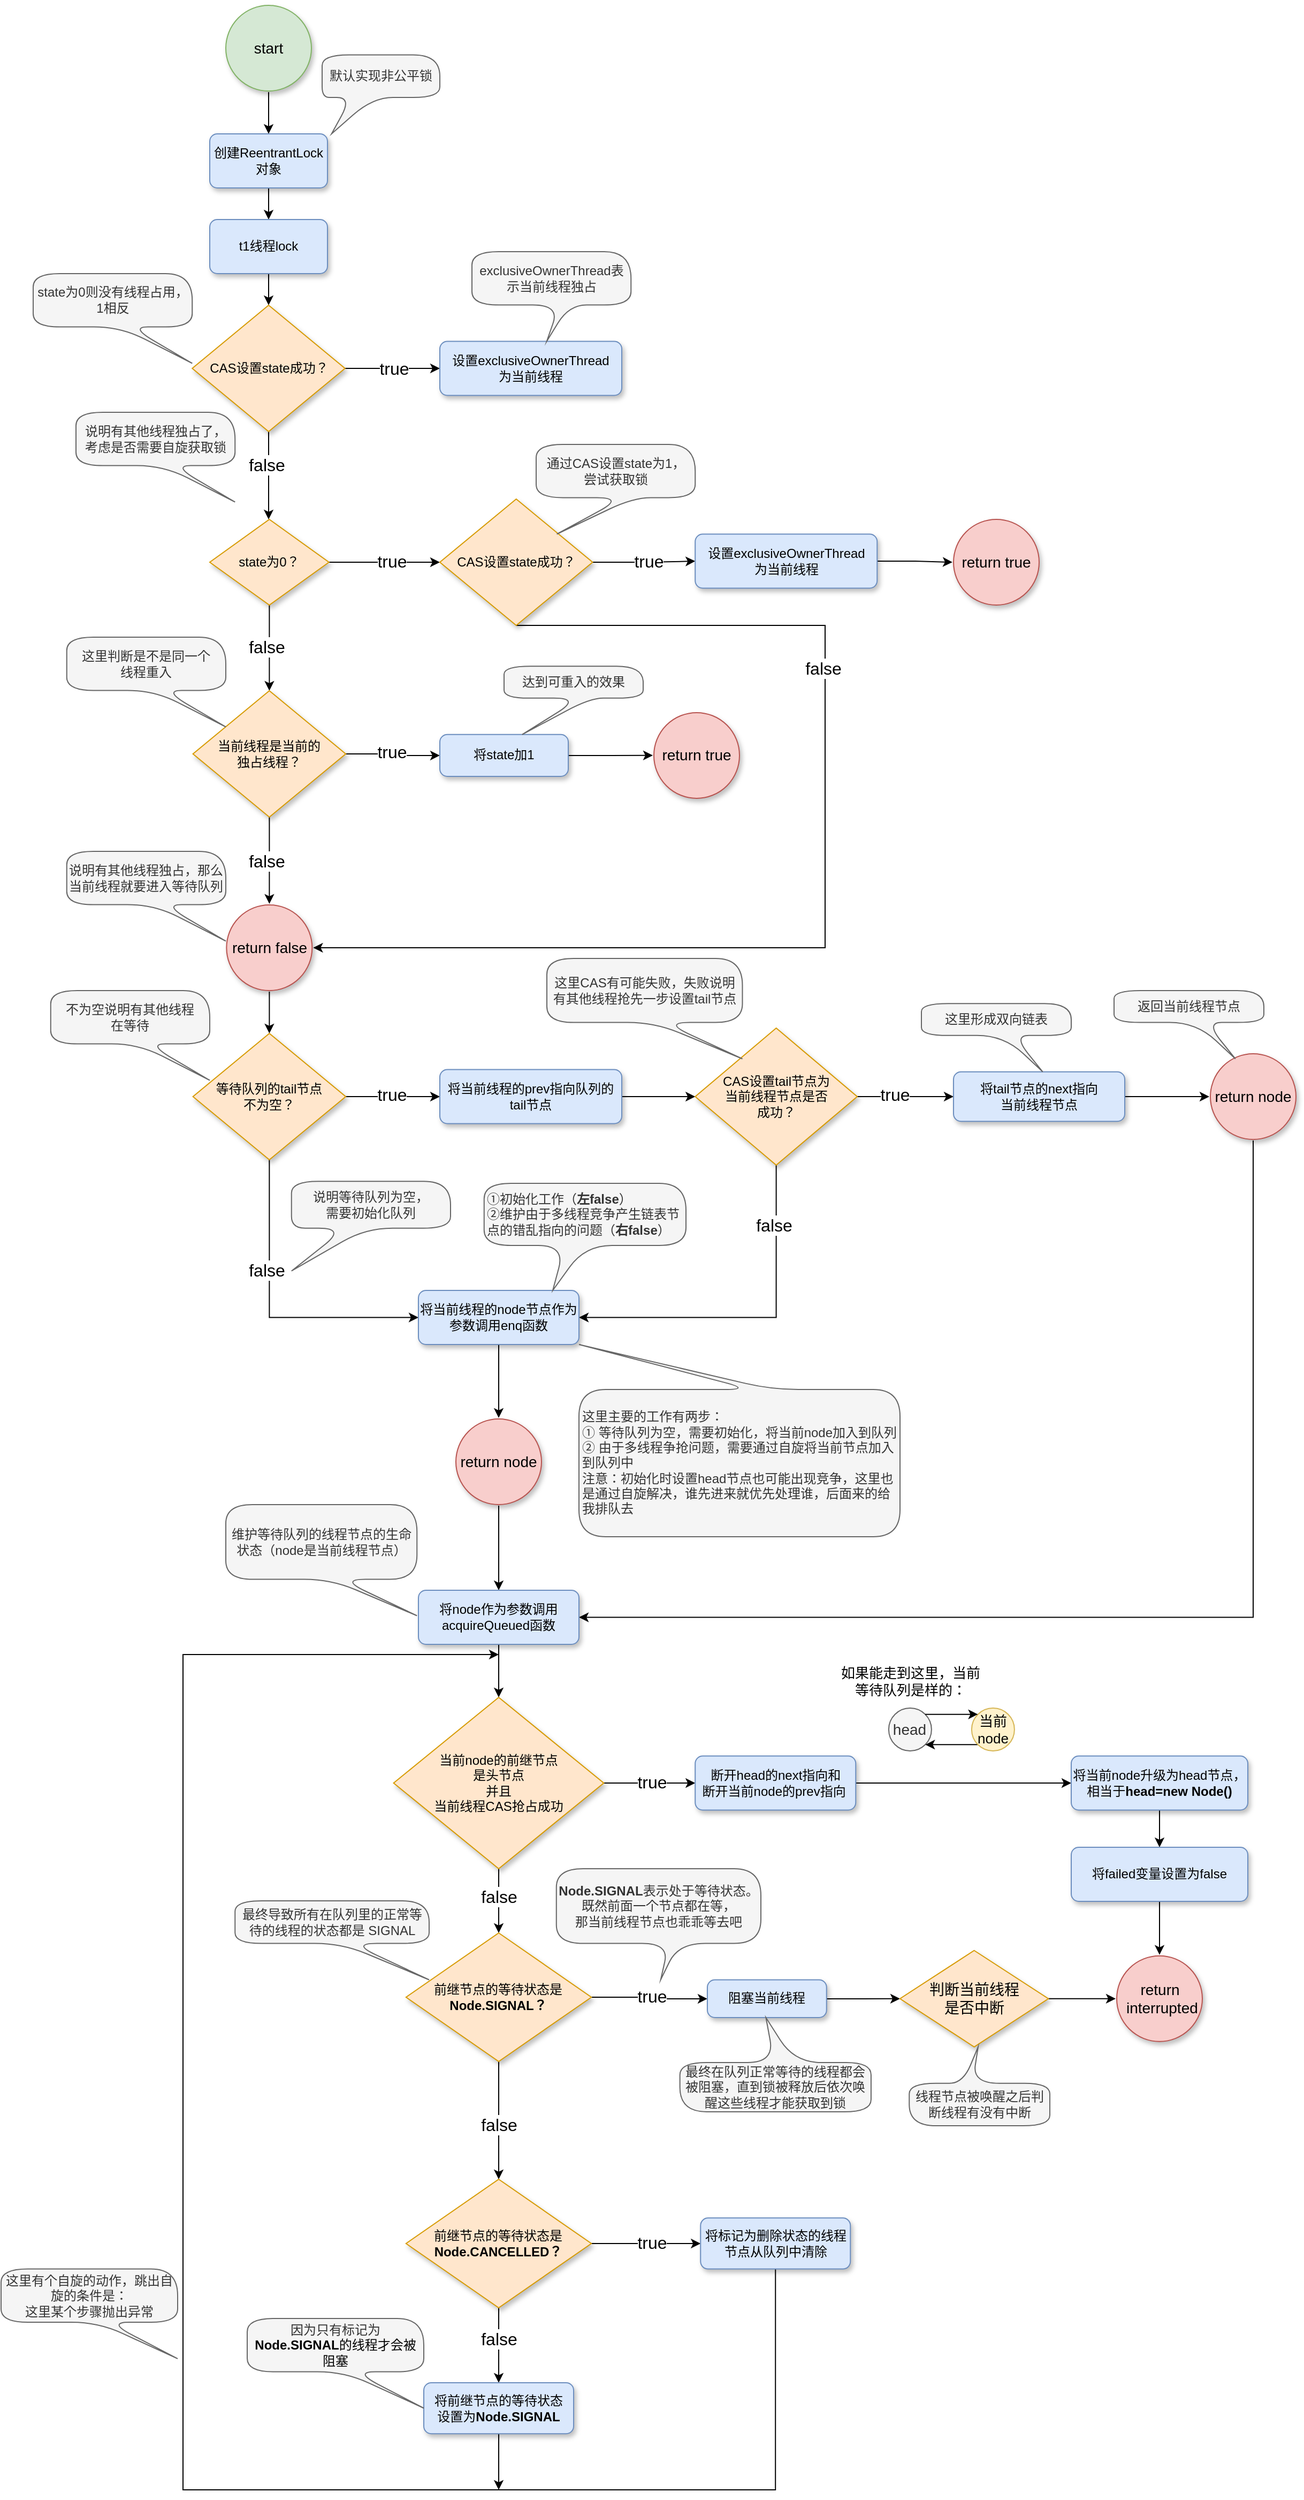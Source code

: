 <mxfile version="20.0.1" type="github">
  <diagram id="3DekjfNhCCmHhPtTN9iT" name="lock">
    <mxGraphModel dx="1438" dy="547" grid="1" gridSize="10" guides="1" tooltips="1" connect="1" arrows="1" fold="1" page="0" pageScale="1" pageWidth="827" pageHeight="1169" math="0" shadow="0">
      <root>
        <mxCell id="0" />
        <mxCell id="1" parent="0" />
        <mxCell id="x7YFDtXw7JJySncnwOp_-4" style="edgeStyle=orthogonalEdgeStyle;rounded=0;orthogonalLoop=1;jettySize=auto;html=1;exitX=0.5;exitY=1;exitDx=0;exitDy=0;exitPerimeter=0;entryX=0.5;entryY=0;entryDx=0;entryDy=0;" parent="1" source="x7YFDtXw7JJySncnwOp_-1" target="x7YFDtXw7JJySncnwOp_-2" edge="1">
          <mxGeometry relative="1" as="geometry" />
        </mxCell>
        <mxCell id="x7YFDtXw7JJySncnwOp_-1" value="start" style="strokeWidth=1;html=1;shape=mxgraph.flowchart.start_2;whiteSpace=wrap;labelBorderColor=none;strokeColor=#82b366;perimeterSpacing=1;fillColor=#d5e8d4;shadow=1;fontSize=14;" parent="1" vertex="1">
          <mxGeometry y="40" width="80" height="80" as="geometry" />
        </mxCell>
        <mxCell id="x7YFDtXw7JJySncnwOp_-6" value="" style="edgeStyle=orthogonalEdgeStyle;rounded=0;orthogonalLoop=1;jettySize=auto;html=1;" parent="1" source="x7YFDtXw7JJySncnwOp_-2" target="x7YFDtXw7JJySncnwOp_-5" edge="1">
          <mxGeometry relative="1" as="geometry" />
        </mxCell>
        <mxCell id="x7YFDtXw7JJySncnwOp_-2" value="创建ReentrantLock对象&lt;span style=&quot;color: rgba(0, 0, 0, 0); font-family: monospace; font-size: 0px; text-align: start;&quot;&gt;%3CmxGraphModel%3E%3Croot%3E%3CmxCell%20id%3D%220%22%2F%3E%3CmxCell%20id%3D%221%22%20parent%3D%220%22%2F%3E%3CmxCell%20id%3D%222%22%20value%3D%22%E5%B0%86-1%E8%B5%8B%E5%80%BC%E7%BB%99%E5%8F%98%E9%87%8Fdir%22%20style%3D%22rounded%3D1%3BwhiteSpace%3Dwrap%3Bhtml%3D1%3BabsoluteArcSize%3D1%3BarcSize%3D14%3BstrokeWidth%3D1%3BfillColor%3D%23dae8fc%3BstrokeColor%3D%236c8ebf%3Bshadow%3D1%3B%22%20vertex%3D%221%22%20parent%3D%221%22%3E%3CmxGeometry%20x%3D%22580%22%20y%3D%22283.25%22%20width%3D%22110%22%20height%3D%2250.5%22%20as%3D%22geometry%22%2F%3E%3C%2FmxCell%3E%3C%2Froot%3E%3C%2FmxGraphModel%3E&lt;/span&gt;" style="rounded=1;whiteSpace=wrap;html=1;absoluteArcSize=1;arcSize=14;strokeWidth=1;fillColor=#dae8fc;strokeColor=#6c8ebf;shadow=1;" parent="1" vertex="1">
          <mxGeometry x="-15" y="160" width="110" height="50.5" as="geometry" />
        </mxCell>
        <mxCell id="x7YFDtXw7JJySncnwOp_-3" value="默认实现非公平锁" style="shape=callout;whiteSpace=wrap;html=1;perimeter=calloutPerimeter;position2=0.08;fillColor=#f5f5f5;fontColor=#333333;strokeColor=#666666;size=34;position=0.25;rounded=1;arcSize=50;spacing=3;" parent="1" vertex="1">
          <mxGeometry x="90" y="86.25" width="110" height="73.75" as="geometry" />
        </mxCell>
        <mxCell id="x7YFDtXw7JJySncnwOp_-10" value="" style="edgeStyle=orthogonalEdgeStyle;rounded=0;orthogonalLoop=1;jettySize=auto;html=1;" parent="1" source="x7YFDtXw7JJySncnwOp_-5" target="x7YFDtXw7JJySncnwOp_-9" edge="1">
          <mxGeometry relative="1" as="geometry" />
        </mxCell>
        <mxCell id="x7YFDtXw7JJySncnwOp_-5" value="t1线程lock" style="rounded=1;whiteSpace=wrap;html=1;absoluteArcSize=1;arcSize=14;strokeWidth=1;fillColor=#dae8fc;strokeColor=#6c8ebf;shadow=1;" parent="1" vertex="1">
          <mxGeometry x="-15" y="240" width="110" height="50.5" as="geometry" />
        </mxCell>
        <mxCell id="x7YFDtXw7JJySncnwOp_-13" value="" style="edgeStyle=orthogonalEdgeStyle;rounded=0;orthogonalLoop=1;jettySize=auto;html=1;" parent="1" source="x7YFDtXw7JJySncnwOp_-9" target="x7YFDtXw7JJySncnwOp_-12" edge="1">
          <mxGeometry relative="1" as="geometry" />
        </mxCell>
        <mxCell id="x7YFDtXw7JJySncnwOp_-15" value="true" style="edgeLabel;html=1;align=center;verticalAlign=middle;resizable=0;points=[];fontSize=16;" parent="x7YFDtXw7JJySncnwOp_-13" vertex="1" connectable="0">
          <mxGeometry x="0.248" y="-1" relative="1" as="geometry">
            <mxPoint x="-10" y="-1" as="offset" />
          </mxGeometry>
        </mxCell>
        <mxCell id="x7YFDtXw7JJySncnwOp_-18" value="" style="edgeStyle=orthogonalEdgeStyle;rounded=0;orthogonalLoop=1;jettySize=auto;html=1;fontSize=16;" parent="1" source="x7YFDtXw7JJySncnwOp_-9" edge="1">
          <mxGeometry relative="1" as="geometry">
            <mxPoint x="40.005" y="520" as="targetPoint" />
          </mxGeometry>
        </mxCell>
        <mxCell id="x7YFDtXw7JJySncnwOp_-9" value="CAS设置state成功？" style="strokeWidth=1;html=1;shape=mxgraph.flowchart.decision;whiteSpace=wrap;fillColor=#ffe6cc;strokeColor=#d79b00;shadow=1;" parent="1" vertex="1">
          <mxGeometry x="-31.37" y="320" width="142.75" height="118" as="geometry" />
        </mxCell>
        <mxCell id="x7YFDtXw7JJySncnwOp_-11" value="state为0则没有线程占用，1相反" style="shape=callout;whiteSpace=wrap;html=1;perimeter=calloutPerimeter;position2=1;fillColor=#f5f5f5;fontColor=#333333;strokeColor=#666666;size=34;position=0.55;rounded=1;arcSize=50;base=9;spacing=3;" parent="1" vertex="1">
          <mxGeometry x="-180" y="290.5" width="148.63" height="83.75" as="geometry" />
        </mxCell>
        <mxCell id="x7YFDtXw7JJySncnwOp_-12" value="设置exclusiveOwnerThread&lt;br&gt;为当前线程" style="rounded=1;whiteSpace=wrap;html=1;absoluteArcSize=1;arcSize=14;strokeWidth=1;fillColor=#dae8fc;strokeColor=#6c8ebf;shadow=1;" parent="1" vertex="1">
          <mxGeometry x="200" y="353.75" width="170" height="50.5" as="geometry" />
        </mxCell>
        <mxCell id="x7YFDtXw7JJySncnwOp_-14" value="exclusiveOwnerThread表示当前线程独占" style="shape=callout;whiteSpace=wrap;html=1;perimeter=calloutPerimeter;position2=0.47;fillColor=#f5f5f5;fontColor=#333333;strokeColor=#666666;size=34;position=0.55;rounded=1;arcSize=50;base=9;spacing=3;" parent="1" vertex="1">
          <mxGeometry x="230" y="270" width="148.63" height="83.75" as="geometry" />
        </mxCell>
        <mxCell id="x7YFDtXw7JJySncnwOp_-19" value="false" style="edgeLabel;html=1;align=center;verticalAlign=middle;resizable=0;points=[];fontSize=16;" parent="1" vertex="1" connectable="0">
          <mxGeometry x="50.0" y="470" as="geometry">
            <mxPoint x="-12" y="-1" as="offset" />
          </mxGeometry>
        </mxCell>
        <mxCell id="x7YFDtXw7JJySncnwOp_-20" value="说明有其他线程独占了，&lt;br&gt;考虑是否需要自旋获取锁" style="shape=callout;whiteSpace=wrap;html=1;perimeter=calloutPerimeter;position2=1;fillColor=#f5f5f5;fontColor=#333333;strokeColor=#666666;size=34;position=0.55;rounded=1;arcSize=50;base=9;spacing=3;" parent="1" vertex="1">
          <mxGeometry x="-140" y="420" width="148.63" height="83.75" as="geometry" />
        </mxCell>
        <mxCell id="x7YFDtXw7JJySncnwOp_-37" value="" style="edgeStyle=orthogonalEdgeStyle;rounded=0;orthogonalLoop=1;jettySize=auto;html=1;fontSize=16;" parent="1" source="x7YFDtXw7JJySncnwOp_-30" target="x7YFDtXw7JJySncnwOp_-36" edge="1">
          <mxGeometry relative="1" as="geometry" />
        </mxCell>
        <mxCell id="x7YFDtXw7JJySncnwOp_-46" value="" style="edgeStyle=orthogonalEdgeStyle;rounded=0;orthogonalLoop=1;jettySize=auto;html=1;fontSize=16;" parent="1" source="x7YFDtXw7JJySncnwOp_-30" target="x7YFDtXw7JJySncnwOp_-45" edge="1">
          <mxGeometry relative="1" as="geometry" />
        </mxCell>
        <mxCell id="x7YFDtXw7JJySncnwOp_-30" value="state为0？" style="strokeWidth=1;html=1;shape=mxgraph.flowchart.decision;whiteSpace=wrap;fillColor=#ffe6cc;strokeColor=#d79b00;shadow=1;" parent="1" vertex="1">
          <mxGeometry x="-15" y="520" width="111.37" height="80" as="geometry" />
        </mxCell>
        <mxCell id="x7YFDtXw7JJySncnwOp_-41" value="" style="edgeStyle=orthogonalEdgeStyle;rounded=0;orthogonalLoop=1;jettySize=auto;html=1;fontSize=16;" parent="1" source="x7YFDtXw7JJySncnwOp_-36" target="x7YFDtXw7JJySncnwOp_-40" edge="1">
          <mxGeometry relative="1" as="geometry" />
        </mxCell>
        <mxCell id="x7YFDtXw7JJySncnwOp_-59" style="edgeStyle=orthogonalEdgeStyle;rounded=0;orthogonalLoop=1;jettySize=auto;html=1;exitX=0.5;exitY=1;exitDx=0;exitDy=0;exitPerimeter=0;entryX=1;entryY=0.5;entryDx=0;entryDy=0;entryPerimeter=0;fontSize=16;" parent="1" source="x7YFDtXw7JJySncnwOp_-36" target="x7YFDtXw7JJySncnwOp_-50" edge="1">
          <mxGeometry relative="1" as="geometry">
            <Array as="points">
              <mxPoint x="560" y="619" />
              <mxPoint x="560" y="920" />
            </Array>
          </mxGeometry>
        </mxCell>
        <mxCell id="x7YFDtXw7JJySncnwOp_-36" value="CAS设置state成功？" style="strokeWidth=1;html=1;shape=mxgraph.flowchart.decision;whiteSpace=wrap;fillColor=#ffe6cc;strokeColor=#d79b00;shadow=1;" parent="1" vertex="1">
          <mxGeometry x="200" y="501" width="142.75" height="118" as="geometry" />
        </mxCell>
        <mxCell id="x7YFDtXw7JJySncnwOp_-38" value="true" style="edgeLabel;html=1;align=center;verticalAlign=middle;resizable=0;points=[];fontSize=16;" parent="1" vertex="1" connectable="0">
          <mxGeometry x="210.0" y="392.1" as="geometry">
            <mxPoint x="-55" y="167" as="offset" />
          </mxGeometry>
        </mxCell>
        <mxCell id="x7YFDtXw7JJySncnwOp_-39" value="通过CAS设置state为1，&lt;br&gt;尝试获取锁" style="shape=callout;whiteSpace=wrap;html=1;perimeter=calloutPerimeter;position2=0.13;fillColor=#f5f5f5;fontColor=#333333;strokeColor=#666666;size=34;position=0.55;rounded=1;arcSize=50;base=9;spacing=3;" parent="1" vertex="1">
          <mxGeometry x="290" y="450" width="148.63" height="83.75" as="geometry" />
        </mxCell>
        <mxCell id="x7YFDtXw7JJySncnwOp_-44" value="" style="edgeStyle=orthogonalEdgeStyle;rounded=0;orthogonalLoop=1;jettySize=auto;html=1;fontSize=16;" parent="1" source="x7YFDtXw7JJySncnwOp_-40" target="x7YFDtXw7JJySncnwOp_-43" edge="1">
          <mxGeometry relative="1" as="geometry" />
        </mxCell>
        <mxCell id="x7YFDtXw7JJySncnwOp_-40" value="设置exclusiveOwnerThread&lt;br&gt;为当前线程" style="rounded=1;whiteSpace=wrap;html=1;absoluteArcSize=1;arcSize=14;strokeWidth=1;fillColor=#dae8fc;strokeColor=#6c8ebf;shadow=1;" parent="1" vertex="1">
          <mxGeometry x="438.63" y="533.75" width="170" height="50.5" as="geometry" />
        </mxCell>
        <mxCell id="x7YFDtXw7JJySncnwOp_-42" value="true" style="edgeLabel;html=1;align=center;verticalAlign=middle;resizable=0;points=[];fontSize=16;" parent="1" vertex="1" connectable="0">
          <mxGeometry x="450.0" y="392.1" as="geometry">
            <mxPoint x="-55" y="167" as="offset" />
          </mxGeometry>
        </mxCell>
        <mxCell id="x7YFDtXw7JJySncnwOp_-43" value="return&amp;nbsp;true" style="strokeWidth=1;html=1;shape=mxgraph.flowchart.start_2;whiteSpace=wrap;labelBorderColor=none;strokeColor=#b85450;perimeterSpacing=1;fillColor=#f8cecc;shadow=1;fontSize=14;" parent="1" vertex="1">
          <mxGeometry x="680" y="520" width="80" height="80" as="geometry" />
        </mxCell>
        <mxCell id="x7YFDtXw7JJySncnwOp_-51" value="" style="edgeStyle=orthogonalEdgeStyle;rounded=0;orthogonalLoop=1;jettySize=auto;html=1;fontSize=16;" parent="1" source="x7YFDtXw7JJySncnwOp_-45" target="x7YFDtXw7JJySncnwOp_-50" edge="1">
          <mxGeometry relative="1" as="geometry" />
        </mxCell>
        <mxCell id="x7YFDtXw7JJySncnwOp_-54" value="" style="edgeStyle=orthogonalEdgeStyle;rounded=0;orthogonalLoop=1;jettySize=auto;html=1;fontSize=16;" parent="1" source="x7YFDtXw7JJySncnwOp_-45" target="x7YFDtXw7JJySncnwOp_-53" edge="1">
          <mxGeometry relative="1" as="geometry" />
        </mxCell>
        <mxCell id="x7YFDtXw7JJySncnwOp_-45" value="当前线程是当前的&lt;br&gt;独占线程？" style="strokeWidth=1;html=1;shape=mxgraph.flowchart.decision;whiteSpace=wrap;fillColor=#ffe6cc;strokeColor=#d79b00;shadow=1;" parent="1" vertex="1">
          <mxGeometry x="-30.69" y="680" width="142.75" height="118" as="geometry" />
        </mxCell>
        <mxCell id="x7YFDtXw7JJySncnwOp_-47" value="这里判断是不是同一个&lt;br&gt;线程重入" style="shape=callout;whiteSpace=wrap;html=1;perimeter=calloutPerimeter;position2=1;fillColor=#f5f5f5;fontColor=#333333;strokeColor=#666666;size=34;position=0.55;rounded=1;arcSize=50;base=9;spacing=3;" parent="1" vertex="1">
          <mxGeometry x="-148.63" y="630" width="148.63" height="83.75" as="geometry" />
        </mxCell>
        <mxCell id="x7YFDtXw7JJySncnwOp_-48" value="false" style="edgeLabel;html=1;align=center;verticalAlign=middle;resizable=0;points=[];fontSize=16;" parent="1" vertex="1" connectable="0">
          <mxGeometry x="50.0" y="640" as="geometry">
            <mxPoint x="-12" y="-1" as="offset" />
          </mxGeometry>
        </mxCell>
        <mxCell id="x7YFDtXw7JJySncnwOp_-63" value="" style="edgeStyle=orthogonalEdgeStyle;rounded=0;orthogonalLoop=1;jettySize=auto;html=1;fontSize=16;" parent="1" source="x7YFDtXw7JJySncnwOp_-50" target="x7YFDtXw7JJySncnwOp_-62" edge="1">
          <mxGeometry relative="1" as="geometry" />
        </mxCell>
        <mxCell id="x7YFDtXw7JJySncnwOp_-50" value="return&amp;nbsp;false" style="strokeWidth=1;html=1;shape=mxgraph.flowchart.start_2;whiteSpace=wrap;labelBorderColor=none;strokeColor=#b85450;perimeterSpacing=1;fillColor=#f8cecc;shadow=1;fontSize=14;" parent="1" vertex="1">
          <mxGeometry x="0.68" y="880" width="80" height="80" as="geometry" />
        </mxCell>
        <mxCell id="x7YFDtXw7JJySncnwOp_-52" value="false" style="edgeLabel;html=1;align=center;verticalAlign=middle;resizable=0;points=[];fontSize=16;" parent="1" vertex="1" connectable="0">
          <mxGeometry x="50.0" y="840" as="geometry">
            <mxPoint x="-12" y="-1" as="offset" />
          </mxGeometry>
        </mxCell>
        <mxCell id="x7YFDtXw7JJySncnwOp_-58" value="" style="edgeStyle=orthogonalEdgeStyle;rounded=0;orthogonalLoop=1;jettySize=auto;html=1;fontSize=16;" parent="1" source="x7YFDtXw7JJySncnwOp_-53" target="x7YFDtXw7JJySncnwOp_-57" edge="1">
          <mxGeometry relative="1" as="geometry" />
        </mxCell>
        <mxCell id="x7YFDtXw7JJySncnwOp_-53" value="将state加1" style="rounded=1;whiteSpace=wrap;html=1;absoluteArcSize=1;arcSize=14;strokeWidth=1;fillColor=#dae8fc;strokeColor=#6c8ebf;shadow=1;" parent="1" vertex="1">
          <mxGeometry x="200" y="720.88" width="120" height="39.12" as="geometry" />
        </mxCell>
        <mxCell id="x7YFDtXw7JJySncnwOp_-55" value="true" style="edgeLabel;html=1;align=center;verticalAlign=middle;resizable=0;points=[];fontSize=16;" parent="1" vertex="1" connectable="0">
          <mxGeometry x="210.0" y="570" as="geometry">
            <mxPoint x="-55" y="167" as="offset" />
          </mxGeometry>
        </mxCell>
        <mxCell id="x7YFDtXw7JJySncnwOp_-56" value="达到可重入的效果" style="shape=callout;whiteSpace=wrap;html=1;perimeter=calloutPerimeter;position2=0.13;fillColor=#f5f5f5;fontColor=#333333;strokeColor=#666666;size=34;position=0.55;rounded=1;arcSize=50;base=9;spacing=3;" parent="1" vertex="1">
          <mxGeometry x="260" y="657.13" width="130" height="63.75" as="geometry" />
        </mxCell>
        <mxCell id="x7YFDtXw7JJySncnwOp_-57" value="return&amp;nbsp;true" style="strokeWidth=1;html=1;shape=mxgraph.flowchart.start_2;whiteSpace=wrap;labelBorderColor=none;strokeColor=#b85450;perimeterSpacing=1;fillColor=#f8cecc;shadow=1;fontSize=14;" parent="1" vertex="1">
          <mxGeometry x="400" y="700.44" width="80" height="80" as="geometry" />
        </mxCell>
        <mxCell id="x7YFDtXw7JJySncnwOp_-60" value="false" style="edgeLabel;html=1;align=center;verticalAlign=middle;resizable=0;points=[];fontSize=16;" parent="1" vertex="1" connectable="0">
          <mxGeometry x="570.0" y="660" as="geometry">
            <mxPoint x="-12" y="-1" as="offset" />
          </mxGeometry>
        </mxCell>
        <mxCell id="x7YFDtXw7JJySncnwOp_-61" value="说明有其他线程独占，那么当前线程就要进入等待队列" style="shape=callout;whiteSpace=wrap;html=1;perimeter=calloutPerimeter;position2=1;fillColor=#f5f5f5;fontColor=#333333;strokeColor=#666666;size=34;position=0.55;rounded=1;arcSize=50;base=9;spacing=3;" parent="1" vertex="1">
          <mxGeometry x="-148.63" y="830" width="148.63" height="83.75" as="geometry" />
        </mxCell>
        <mxCell id="x7YFDtXw7JJySncnwOp_-67" value="" style="edgeStyle=orthogonalEdgeStyle;rounded=0;orthogonalLoop=1;jettySize=auto;html=1;fontSize=16;" parent="1" source="x7YFDtXw7JJySncnwOp_-62" target="x7YFDtXw7JJySncnwOp_-66" edge="1">
          <mxGeometry relative="1" as="geometry" />
        </mxCell>
        <mxCell id="x7YFDtXw7JJySncnwOp_-82" style="edgeStyle=orthogonalEdgeStyle;rounded=0;orthogonalLoop=1;jettySize=auto;html=1;exitX=0.5;exitY=1;exitDx=0;exitDy=0;exitPerimeter=0;entryX=0;entryY=0.5;entryDx=0;entryDy=0;fontSize=16;" parent="1" source="x7YFDtXw7JJySncnwOp_-62" target="x7YFDtXw7JJySncnwOp_-81" edge="1">
          <mxGeometry relative="1" as="geometry" />
        </mxCell>
        <mxCell id="x7YFDtXw7JJySncnwOp_-62" value="等待队列的tail节点&lt;br&gt;不为空？" style="strokeWidth=1;html=1;shape=mxgraph.flowchart.decision;whiteSpace=wrap;fillColor=#ffe6cc;strokeColor=#d79b00;shadow=1;" parent="1" vertex="1">
          <mxGeometry x="-30.69" y="1000" width="142.75" height="118" as="geometry" />
        </mxCell>
        <mxCell id="x7YFDtXw7JJySncnwOp_-64" value="不为空说明有其他线程&lt;br&gt;在等待" style="shape=callout;whiteSpace=wrap;html=1;perimeter=calloutPerimeter;position2=1;fillColor=#f5f5f5;fontColor=#333333;strokeColor=#666666;size=34;position=0.55;rounded=1;arcSize=50;base=9;spacing=3;" parent="1" vertex="1">
          <mxGeometry x="-163.63" y="960" width="148.63" height="83.75" as="geometry" />
        </mxCell>
        <mxCell id="x7YFDtXw7JJySncnwOp_-71" value="" style="edgeStyle=orthogonalEdgeStyle;rounded=0;orthogonalLoop=1;jettySize=auto;html=1;fontSize=16;" parent="1" source="x7YFDtXw7JJySncnwOp_-66" target="x7YFDtXw7JJySncnwOp_-70" edge="1">
          <mxGeometry relative="1" as="geometry" />
        </mxCell>
        <mxCell id="x7YFDtXw7JJySncnwOp_-66" value="将当前线程的prev指向队列的&lt;br&gt;tail节点" style="rounded=1;whiteSpace=wrap;html=1;absoluteArcSize=1;arcSize=14;strokeWidth=1;fillColor=#dae8fc;strokeColor=#6c8ebf;shadow=1;" parent="1" vertex="1">
          <mxGeometry x="200" y="1033.75" width="170" height="50.5" as="geometry" />
        </mxCell>
        <mxCell id="x7YFDtXw7JJySncnwOp_-68" value="true" style="edgeLabel;html=1;align=center;verticalAlign=middle;resizable=0;points=[];fontSize=16;" parent="1" vertex="1" connectable="0">
          <mxGeometry x="210.0" y="890" as="geometry">
            <mxPoint x="-55" y="167" as="offset" />
          </mxGeometry>
        </mxCell>
        <mxCell id="x7YFDtXw7JJySncnwOp_-73" value="" style="edgeStyle=orthogonalEdgeStyle;rounded=0;orthogonalLoop=1;jettySize=auto;html=1;fontSize=16;" parent="1" source="x7YFDtXw7JJySncnwOp_-70" target="x7YFDtXw7JJySncnwOp_-72" edge="1">
          <mxGeometry relative="1" as="geometry" />
        </mxCell>
        <mxCell id="x7YFDtXw7JJySncnwOp_-83" style="edgeStyle=orthogonalEdgeStyle;rounded=0;orthogonalLoop=1;jettySize=auto;html=1;exitX=0.5;exitY=1;exitDx=0;exitDy=0;exitPerimeter=0;entryX=1;entryY=0.5;entryDx=0;entryDy=0;fontSize=16;" parent="1" source="x7YFDtXw7JJySncnwOp_-70" target="x7YFDtXw7JJySncnwOp_-81" edge="1">
          <mxGeometry relative="1" as="geometry" />
        </mxCell>
        <mxCell id="x7YFDtXw7JJySncnwOp_-70" value="CAS设置tail节点为&lt;br&gt;当前线程节点是否&lt;br&gt;成功？" style="strokeWidth=1;html=1;shape=mxgraph.flowchart.decision;whiteSpace=wrap;fillColor=#ffe6cc;strokeColor=#d79b00;shadow=1;" parent="1" vertex="1">
          <mxGeometry x="438.63" y="995" width="151.37" height="128" as="geometry" />
        </mxCell>
        <mxCell id="x7YFDtXw7JJySncnwOp_-76" value="" style="edgeStyle=orthogonalEdgeStyle;rounded=0;orthogonalLoop=1;jettySize=auto;html=1;fontSize=16;" parent="1" source="x7YFDtXw7JJySncnwOp_-72" target="x7YFDtXw7JJySncnwOp_-75" edge="1">
          <mxGeometry relative="1" as="geometry" />
        </mxCell>
        <mxCell id="x7YFDtXw7JJySncnwOp_-72" value="将tail节点的next指向&lt;br&gt;当前线程节点" style="rounded=1;whiteSpace=wrap;html=1;absoluteArcSize=1;arcSize=14;strokeWidth=1;fillColor=#dae8fc;strokeColor=#6c8ebf;shadow=1;" parent="1" vertex="1">
          <mxGeometry x="680" y="1035.88" width="160" height="46.25" as="geometry" />
        </mxCell>
        <mxCell id="x7YFDtXw7JJySncnwOp_-74" value="true" style="edgeLabel;html=1;align=center;verticalAlign=middle;resizable=0;points=[];fontSize=16;" parent="1" vertex="1" connectable="0">
          <mxGeometry x="680.0" y="890" as="geometry">
            <mxPoint x="-55" y="167" as="offset" />
          </mxGeometry>
        </mxCell>
        <mxCell id="x7YFDtXw7JJySncnwOp_-93" style="edgeStyle=orthogonalEdgeStyle;rounded=0;orthogonalLoop=1;jettySize=auto;html=1;exitX=0.5;exitY=1;exitDx=0;exitDy=0;exitPerimeter=0;entryX=1;entryY=0.5;entryDx=0;entryDy=0;fontSize=16;" parent="1" source="x7YFDtXw7JJySncnwOp_-75" target="x7YFDtXw7JJySncnwOp_-92" edge="1">
          <mxGeometry relative="1" as="geometry" />
        </mxCell>
        <mxCell id="x7YFDtXw7JJySncnwOp_-75" value="return&amp;nbsp;node" style="strokeWidth=1;html=1;shape=mxgraph.flowchart.start_2;whiteSpace=wrap;labelBorderColor=none;strokeColor=#b85450;perimeterSpacing=1;fillColor=#f8cecc;shadow=1;fontSize=14;" parent="1" vertex="1">
          <mxGeometry x="920" y="1019.01" width="80" height="80" as="geometry" />
        </mxCell>
        <mxCell id="x7YFDtXw7JJySncnwOp_-77" value="返回当前线程节点" style="shape=callout;whiteSpace=wrap;html=1;perimeter=calloutPerimeter;position2=0.81;fillColor=#f5f5f5;fontColor=#333333;strokeColor=#666666;size=34;position=0.55;rounded=1;arcSize=50;base=9;spacing=3;" parent="1" vertex="1">
          <mxGeometry x="830" y="960" width="140" height="63.75" as="geometry" />
        </mxCell>
        <mxCell id="x7YFDtXw7JJySncnwOp_-78" value="这里形成双向链表" style="shape=callout;whiteSpace=wrap;html=1;perimeter=calloutPerimeter;position2=0.81;fillColor=#f5f5f5;fontColor=#333333;strokeColor=#666666;size=34;position=0.55;rounded=1;arcSize=50;base=9;spacing=3;" parent="1" vertex="1">
          <mxGeometry x="650" y="972.13" width="140" height="63.75" as="geometry" />
        </mxCell>
        <mxCell id="x7YFDtXw7JJySncnwOp_-79" value="这里CAS有可能失败，失败说明有其他线程抢先一步设置tail节点" style="shape=callout;whiteSpace=wrap;html=1;perimeter=calloutPerimeter;position2=1;fillColor=#f5f5f5;fontColor=#333333;strokeColor=#666666;size=34;position=0.55;rounded=1;arcSize=50;base=9;spacing=3;" parent="1" vertex="1">
          <mxGeometry x="300" y="930" width="182.75" height="93.75" as="geometry" />
        </mxCell>
        <mxCell id="x7YFDtXw7JJySncnwOp_-90" value="" style="edgeStyle=orthogonalEdgeStyle;rounded=0;orthogonalLoop=1;jettySize=auto;html=1;fontSize=16;" parent="1" source="x7YFDtXw7JJySncnwOp_-81" target="x7YFDtXw7JJySncnwOp_-89" edge="1">
          <mxGeometry relative="1" as="geometry" />
        </mxCell>
        <mxCell id="x7YFDtXw7JJySncnwOp_-81" value="将当前线程的node节点作为参数调用enq函数" style="rounded=1;whiteSpace=wrap;html=1;absoluteArcSize=1;arcSize=14;strokeWidth=1;fillColor=#dae8fc;strokeColor=#6c8ebf;shadow=1;" parent="1" vertex="1">
          <mxGeometry x="180" y="1240" width="150" height="50.5" as="geometry" />
        </mxCell>
        <mxCell id="x7YFDtXw7JJySncnwOp_-84" value="false" style="edgeLabel;html=1;align=center;verticalAlign=middle;resizable=0;points=[];fontSize=16;" parent="1" vertex="1" connectable="0">
          <mxGeometry x="523.63" y="1180" as="geometry">
            <mxPoint x="-12" y="-1" as="offset" />
          </mxGeometry>
        </mxCell>
        <mxCell id="x7YFDtXw7JJySncnwOp_-85" value="false" style="edgeLabel;html=1;align=center;verticalAlign=middle;resizable=0;points=[];fontSize=16;" parent="1" vertex="1" connectable="0">
          <mxGeometry x="50.0" y="1221.88" as="geometry">
            <mxPoint x="-12" y="-1" as="offset" />
          </mxGeometry>
        </mxCell>
        <mxCell id="x7YFDtXw7JJySncnwOp_-86" value="说明等待队列为空，&lt;br&gt;需要初始化队列" style="shape=callout;whiteSpace=wrap;html=1;perimeter=calloutPerimeter;position2=0;fillColor=#f5f5f5;fontColor=#333333;strokeColor=#666666;size=40;position=0.34;rounded=1;arcSize=50;base=19;spacing=3;" parent="1" vertex="1">
          <mxGeometry x="61.37" y="1138.12" width="148.63" height="83.75" as="geometry" />
        </mxCell>
        <mxCell id="x7YFDtXw7JJySncnwOp_-88" value="①初始化工作（&lt;b&gt;左false&lt;/b&gt;）&lt;br&gt;②维护由于多线程竞争产生链表节点的错乱指向的问题（&lt;b&gt;右false&lt;/b&gt;）" style="shape=callout;whiteSpace=wrap;html=1;perimeter=calloutPerimeter;position2=0.34;fillColor=#f5f5f5;fontColor=#333333;strokeColor=#666666;size=42;position=0.4;rounded=1;arcSize=50;base=19;spacing=3;align=left;" parent="1" vertex="1">
          <mxGeometry x="241.37" y="1140" width="188.63" height="100" as="geometry" />
        </mxCell>
        <mxCell id="x7YFDtXw7JJySncnwOp_-94" value="" style="edgeStyle=orthogonalEdgeStyle;rounded=0;orthogonalLoop=1;jettySize=auto;html=1;fontSize=16;" parent="1" source="x7YFDtXw7JJySncnwOp_-89" target="x7YFDtXw7JJySncnwOp_-92" edge="1">
          <mxGeometry relative="1" as="geometry" />
        </mxCell>
        <mxCell id="x7YFDtXw7JJySncnwOp_-89" value="return&amp;nbsp;node" style="strokeWidth=1;html=1;shape=mxgraph.flowchart.start_2;whiteSpace=wrap;labelBorderColor=none;strokeColor=#b85450;perimeterSpacing=1;fillColor=#f8cecc;shadow=1;fontSize=14;" parent="1" vertex="1">
          <mxGeometry x="215" y="1360" width="80" height="80" as="geometry" />
        </mxCell>
        <mxCell id="x7YFDtXw7JJySncnwOp_-91" value="这里主要的工作有两步：&lt;br&gt;①&amp;nbsp;等待队列为空，需要初始化，将当前node加入到队列&lt;br&gt;②&amp;nbsp;由于多线程争抢问题，需要通过自旋将当前节点加入到队列中&lt;br&gt;注意：初始化时设置head节点也可能出现竞争，这里也是通过自旋解决，谁先进来就优先处理谁，后面来的给我排队去" style="shape=callout;whiteSpace=wrap;html=1;perimeter=calloutPerimeter;position2=1;fillColor=#f5f5f5;fontColor=#333333;strokeColor=#666666;size=42;position=0.4;rounded=1;arcSize=50;base=19;spacing=3;align=left;direction=west;" parent="1" vertex="1">
          <mxGeometry x="330" y="1290.5" width="300" height="179.5" as="geometry" />
        </mxCell>
        <mxCell id="x7YFDtXw7JJySncnwOp_-97" value="" style="edgeStyle=orthogonalEdgeStyle;rounded=0;orthogonalLoop=1;jettySize=auto;html=1;fontSize=16;" parent="1" source="x7YFDtXw7JJySncnwOp_-92" target="x7YFDtXw7JJySncnwOp_-96" edge="1">
          <mxGeometry relative="1" as="geometry" />
        </mxCell>
        <mxCell id="x7YFDtXw7JJySncnwOp_-92" value="将node作为参数调用&lt;br&gt;acquireQueued函数" style="rounded=1;whiteSpace=wrap;html=1;absoluteArcSize=1;arcSize=14;strokeWidth=1;fillColor=#dae8fc;strokeColor=#6c8ebf;shadow=1;" parent="1" vertex="1">
          <mxGeometry x="180" y="1520" width="150" height="50.5" as="geometry" />
        </mxCell>
        <mxCell id="x7YFDtXw7JJySncnwOp_-95" value="维护等待队列的线程节点的生命状态（node是当前线程节点）" style="shape=callout;whiteSpace=wrap;html=1;perimeter=calloutPerimeter;position2=1;fillColor=#f5f5f5;fontColor=#333333;strokeColor=#666666;size=34;position=0.55;rounded=1;arcSize=50;base=9;spacing=3;" parent="1" vertex="1">
          <mxGeometry y="1440" width="178.63" height="103.75" as="geometry" />
        </mxCell>
        <mxCell id="x7YFDtXw7JJySncnwOp_-99" value="" style="edgeStyle=orthogonalEdgeStyle;rounded=0;orthogonalLoop=1;jettySize=auto;html=1;fontSize=16;" parent="1" source="x7YFDtXw7JJySncnwOp_-96" target="x7YFDtXw7JJySncnwOp_-98" edge="1">
          <mxGeometry relative="1" as="geometry" />
        </mxCell>
        <mxCell id="x7YFDtXw7JJySncnwOp_-122" value="" style="edgeStyle=orthogonalEdgeStyle;rounded=0;orthogonalLoop=1;jettySize=auto;html=1;fontSize=13;" parent="1" source="x7YFDtXw7JJySncnwOp_-96" target="x7YFDtXw7JJySncnwOp_-121" edge="1">
          <mxGeometry relative="1" as="geometry" />
        </mxCell>
        <mxCell id="x7YFDtXw7JJySncnwOp_-96" value="当前node的前继节点&lt;br&gt;是头节点&lt;br&gt;并且&lt;br&gt;当前线程CAS抢占成功" style="strokeWidth=1;html=1;shape=mxgraph.flowchart.decision;whiteSpace=wrap;fillColor=#ffe6cc;strokeColor=#d79b00;shadow=1;" parent="1" vertex="1">
          <mxGeometry x="156.81" y="1620" width="196.38" height="160" as="geometry" />
        </mxCell>
        <mxCell id="x7YFDtXw7JJySncnwOp_-103" value="" style="edgeStyle=orthogonalEdgeStyle;rounded=0;orthogonalLoop=1;jettySize=auto;html=1;fontSize=16;" parent="1" source="x7YFDtXw7JJySncnwOp_-98" target="x7YFDtXw7JJySncnwOp_-102" edge="1">
          <mxGeometry relative="1" as="geometry" />
        </mxCell>
        <mxCell id="x7YFDtXw7JJySncnwOp_-98" value="断开head的next指向和&lt;br&gt;断开当前node的prev指向&lt;span style=&quot;white-space: pre;&quot;&gt; &lt;/span&gt;" style="rounded=1;whiteSpace=wrap;html=1;absoluteArcSize=1;arcSize=14;strokeWidth=1;fillColor=#dae8fc;strokeColor=#6c8ebf;shadow=1;" parent="1" vertex="1">
          <mxGeometry x="438.63" y="1674.75" width="150" height="50.5" as="geometry" />
        </mxCell>
        <mxCell id="x7YFDtXw7JJySncnwOp_-100" value="true" style="edgeLabel;html=1;align=center;verticalAlign=middle;resizable=0;points=[];fontSize=16;" parent="1" vertex="1" connectable="0">
          <mxGeometry x="410.0" y="1700" as="geometry">
            <mxPoint x="-12" y="-1" as="offset" />
          </mxGeometry>
        </mxCell>
        <mxCell id="x7YFDtXw7JJySncnwOp_-118" value="" style="edgeStyle=orthogonalEdgeStyle;rounded=0;orthogonalLoop=1;jettySize=auto;html=1;fontSize=13;" parent="1" source="x7YFDtXw7JJySncnwOp_-102" target="x7YFDtXw7JJySncnwOp_-117" edge="1">
          <mxGeometry relative="1" as="geometry" />
        </mxCell>
        <mxCell id="x7YFDtXw7JJySncnwOp_-102" value="将当前node升级为head节点，相当于&lt;b&gt;head=new Node()&lt;/b&gt;" style="rounded=1;whiteSpace=wrap;html=1;absoluteArcSize=1;arcSize=14;strokeWidth=1;fillColor=#dae8fc;strokeColor=#6c8ebf;shadow=1;" parent="1" vertex="1">
          <mxGeometry x="790" y="1674.75" width="165" height="50.5" as="geometry" />
        </mxCell>
        <mxCell id="x7YFDtXw7JJySncnwOp_-115" value="" style="group" parent="1" vertex="1" connectable="0">
          <mxGeometry x="619.44" y="1630" width="117.5" height="40" as="geometry" />
        </mxCell>
        <mxCell id="x7YFDtXw7JJySncnwOp_-112" value="head" style="ellipse;whiteSpace=wrap;html=1;aspect=fixed;fontSize=14;fillColor=#f5f5f5;fontColor=#333333;strokeColor=#666666;" parent="x7YFDtXw7JJySncnwOp_-115" vertex="1">
          <mxGeometry width="40" height="40" as="geometry" />
        </mxCell>
        <mxCell id="x7YFDtXw7JJySncnwOp_-113" style="edgeStyle=orthogonalEdgeStyle;rounded=0;orthogonalLoop=1;jettySize=auto;html=1;exitX=0;exitY=1;exitDx=0;exitDy=0;entryX=1;entryY=1;entryDx=0;entryDy=0;fontSize=13;" parent="x7YFDtXw7JJySncnwOp_-115" source="x7YFDtXw7JJySncnwOp_-114" target="x7YFDtXw7JJySncnwOp_-112" edge="1">
          <mxGeometry relative="1" as="geometry" />
        </mxCell>
        <mxCell id="x7YFDtXw7JJySncnwOp_-114" value="当前node" style="ellipse;whiteSpace=wrap;html=1;aspect=fixed;fontSize=13;fillColor=#fff2cc;strokeColor=#d6b656;" parent="x7YFDtXw7JJySncnwOp_-115" vertex="1">
          <mxGeometry x="77.5" width="40" height="40" as="geometry" />
        </mxCell>
        <mxCell id="x7YFDtXw7JJySncnwOp_-111" style="edgeStyle=orthogonalEdgeStyle;rounded=0;orthogonalLoop=1;jettySize=auto;html=1;exitX=1;exitY=0;exitDx=0;exitDy=0;entryX=0;entryY=0;entryDx=0;entryDy=0;fontSize=13;" parent="x7YFDtXw7JJySncnwOp_-115" source="x7YFDtXw7JJySncnwOp_-112" target="x7YFDtXw7JJySncnwOp_-114" edge="1">
          <mxGeometry relative="1" as="geometry" />
        </mxCell>
        <mxCell id="x7YFDtXw7JJySncnwOp_-116" value="如果能走到这里，当前等待队列是样的：" style="text;html=1;strokeColor=none;fillColor=none;align=center;verticalAlign=middle;whiteSpace=wrap;rounded=0;fontSize=13;" parent="1" vertex="1">
          <mxGeometry x="570" y="1590" width="140" height="30" as="geometry" />
        </mxCell>
        <mxCell id="x7YFDtXw7JJySncnwOp_-120" value="" style="edgeStyle=orthogonalEdgeStyle;rounded=0;orthogonalLoop=1;jettySize=auto;html=1;fontSize=13;" parent="1" source="x7YFDtXw7JJySncnwOp_-117" target="x7YFDtXw7JJySncnwOp_-119" edge="1">
          <mxGeometry relative="1" as="geometry" />
        </mxCell>
        <mxCell id="x7YFDtXw7JJySncnwOp_-117" value="将failed变量设置为false" style="rounded=1;whiteSpace=wrap;html=1;absoluteArcSize=1;arcSize=14;strokeWidth=1;fillColor=#dae8fc;strokeColor=#6c8ebf;shadow=1;" parent="1" vertex="1">
          <mxGeometry x="790" y="1760" width="165" height="50.5" as="geometry" />
        </mxCell>
        <mxCell id="x7YFDtXw7JJySncnwOp_-119" value="return&lt;br&gt;&amp;nbsp;interrupted" style="strokeWidth=1;html=1;shape=mxgraph.flowchart.start_2;whiteSpace=wrap;labelBorderColor=none;strokeColor=#b85450;perimeterSpacing=1;fillColor=#f8cecc;shadow=1;fontSize=14;" parent="1" vertex="1">
          <mxGeometry x="832.5" y="1861.38" width="80" height="80" as="geometry" />
        </mxCell>
        <mxCell id="x7YFDtXw7JJySncnwOp_-126" value="" style="edgeStyle=orthogonalEdgeStyle;rounded=0;orthogonalLoop=1;jettySize=auto;html=1;fontSize=13;" parent="1" source="x7YFDtXw7JJySncnwOp_-121" target="x7YFDtXw7JJySncnwOp_-125" edge="1">
          <mxGeometry relative="1" as="geometry" />
        </mxCell>
        <mxCell id="KSQAQQI_uKKp0eyfQpXI-4" value="" style="edgeStyle=orthogonalEdgeStyle;rounded=0;orthogonalLoop=1;jettySize=auto;html=1;" edge="1" parent="1" source="x7YFDtXw7JJySncnwOp_-121" target="KSQAQQI_uKKp0eyfQpXI-3">
          <mxGeometry relative="1" as="geometry" />
        </mxCell>
        <mxCell id="x7YFDtXw7JJySncnwOp_-121" value="前继节点的等待状态是&lt;br&gt;&lt;b&gt;Node.SIGNAL？&lt;/b&gt;" style="strokeWidth=1;html=1;shape=mxgraph.flowchart.decision;whiteSpace=wrap;fillColor=#ffe6cc;strokeColor=#d79b00;shadow=1;" parent="1" vertex="1">
          <mxGeometry x="168.41" y="1840" width="173.19" height="120" as="geometry" />
        </mxCell>
        <mxCell id="x7YFDtXw7JJySncnwOp_-123" value="false" style="edgeLabel;html=1;align=center;verticalAlign=middle;resizable=0;points=[];fontSize=16;" parent="1" vertex="1" connectable="0">
          <mxGeometry x="267.0" y="1806.5" as="geometry">
            <mxPoint x="-12" y="-1" as="offset" />
          </mxGeometry>
        </mxCell>
        <mxCell id="x7YFDtXw7JJySncnwOp_-124" value="&lt;b&gt;Node.SIGNAL&lt;/b&gt;表示处于等待状态。&lt;br&gt;既然前面一个节点都在等，&lt;br&gt;那当前线程节点也乖乖等去吧" style="shape=callout;whiteSpace=wrap;html=1;perimeter=calloutPerimeter;position2=0.51;fillColor=#f5f5f5;fontColor=#333333;strokeColor=#666666;size=34;position=0.55;rounded=1;arcSize=50;base=9;spacing=3;" parent="1" vertex="1">
          <mxGeometry x="308.88" y="1780" width="191.12" height="103.75" as="geometry" />
        </mxCell>
        <mxCell id="KSQAQQI_uKKp0eyfQpXI-20" value="" style="edgeStyle=orthogonalEdgeStyle;rounded=0;orthogonalLoop=1;jettySize=auto;html=1;" edge="1" parent="1" source="x7YFDtXw7JJySncnwOp_-125" target="KSQAQQI_uKKp0eyfQpXI-19">
          <mxGeometry relative="1" as="geometry" />
        </mxCell>
        <mxCell id="x7YFDtXw7JJySncnwOp_-125" value="阻塞当前线程" style="rounded=1;whiteSpace=wrap;html=1;absoluteArcSize=1;arcSize=14;strokeWidth=1;fillColor=#dae8fc;strokeColor=#6c8ebf;shadow=1;" parent="1" vertex="1">
          <mxGeometry x="450" y="1883.75" width="111.37" height="35.25" as="geometry" />
        </mxCell>
        <mxCell id="x7YFDtXw7JJySncnwOp_-127" value="true" style="edgeLabel;html=1;align=center;verticalAlign=middle;resizable=0;points=[];fontSize=16;" parent="1" vertex="1" connectable="0">
          <mxGeometry x="410.0" y="1900" as="geometry">
            <mxPoint x="-12" y="-1" as="offset" />
          </mxGeometry>
        </mxCell>
        <mxCell id="x7YFDtXw7JJySncnwOp_-129" value="&lt;span style=&quot;font-weight: 400;&quot;&gt;最终在队列正常等待的线程都会被阻塞，直到锁被释放后依次唤醒这些线程才能获取到锁&lt;/span&gt;" style="shape=callout;whiteSpace=wrap;html=1;perimeter=calloutPerimeter;position2=0.55;fillColor=#f5f5f5;fontColor=#333333;strokeColor=#666666;size=42;position=0.4;rounded=1;arcSize=50;base=19;spacing=3;align=center;direction=west;fontStyle=1" parent="1" vertex="1">
          <mxGeometry x="424.32" y="1919" width="178.63" height="88" as="geometry" />
        </mxCell>
        <mxCell id="KSQAQQI_uKKp0eyfQpXI-2" value="最终导致所有在队列里的正常等待的线程的状态都是&amp;nbsp;SIGNAL" style="shape=callout;whiteSpace=wrap;html=1;perimeter=calloutPerimeter;position2=1;fillColor=#f5f5f5;fontColor=#333333;strokeColor=#666666;size=34;position=0.55;rounded=1;arcSize=50;base=9;spacing=3;" vertex="1" parent="1">
          <mxGeometry x="8.63" y="1810" width="181.37" height="73.75" as="geometry" />
        </mxCell>
        <mxCell id="KSQAQQI_uKKp0eyfQpXI-8" value="" style="edgeStyle=orthogonalEdgeStyle;rounded=0;orthogonalLoop=1;jettySize=auto;html=1;" edge="1" parent="1" source="KSQAQQI_uKKp0eyfQpXI-3" target="KSQAQQI_uKKp0eyfQpXI-7">
          <mxGeometry relative="1" as="geometry" />
        </mxCell>
        <mxCell id="KSQAQQI_uKKp0eyfQpXI-11" value="" style="edgeStyle=orthogonalEdgeStyle;rounded=0;orthogonalLoop=1;jettySize=auto;html=1;" edge="1" parent="1" source="KSQAQQI_uKKp0eyfQpXI-3" target="KSQAQQI_uKKp0eyfQpXI-10">
          <mxGeometry relative="1" as="geometry" />
        </mxCell>
        <mxCell id="KSQAQQI_uKKp0eyfQpXI-3" value="前继节点的等待状态是&lt;br&gt;&lt;b&gt;Node.CANCELLED？&lt;/b&gt;" style="strokeWidth=1;html=1;shape=mxgraph.flowchart.decision;whiteSpace=wrap;fillColor=#ffe6cc;strokeColor=#d79b00;shadow=1;" vertex="1" parent="1">
          <mxGeometry x="168.4" y="2070" width="173.19" height="120" as="geometry" />
        </mxCell>
        <mxCell id="KSQAQQI_uKKp0eyfQpXI-5" value="false" style="edgeLabel;html=1;align=center;verticalAlign=middle;resizable=0;points=[];fontSize=16;" vertex="1" connectable="0" parent="1">
          <mxGeometry x="267.0" y="2020" as="geometry">
            <mxPoint x="-12" y="-1" as="offset" />
          </mxGeometry>
        </mxCell>
        <mxCell id="KSQAQQI_uKKp0eyfQpXI-14" style="edgeStyle=orthogonalEdgeStyle;rounded=0;orthogonalLoop=1;jettySize=auto;html=1;exitX=0.5;exitY=1;exitDx=0;exitDy=0;" edge="1" parent="1" source="KSQAQQI_uKKp0eyfQpXI-7">
          <mxGeometry relative="1" as="geometry">
            <mxPoint x="255" y="1580" as="targetPoint" />
            <Array as="points">
              <mxPoint x="514" y="2360" />
              <mxPoint x="-40" y="2360" />
              <mxPoint x="-40" y="1580" />
              <mxPoint x="157" y="1580" />
            </Array>
          </mxGeometry>
        </mxCell>
        <mxCell id="KSQAQQI_uKKp0eyfQpXI-7" value="将标记为删除状态的线程节点从队列中清除" style="rounded=1;whiteSpace=wrap;html=1;absoluteArcSize=1;arcSize=14;strokeWidth=1;fillColor=#dae8fc;strokeColor=#6c8ebf;shadow=1;" vertex="1" parent="1">
          <mxGeometry x="443.63" y="2106.18" width="140" height="47.63" as="geometry" />
        </mxCell>
        <mxCell id="KSQAQQI_uKKp0eyfQpXI-9" value="true" style="edgeLabel;html=1;align=center;verticalAlign=middle;resizable=0;points=[];fontSize=16;" vertex="1" connectable="0" parent="1">
          <mxGeometry x="410.0" y="2130" as="geometry">
            <mxPoint x="-12" y="-1" as="offset" />
          </mxGeometry>
        </mxCell>
        <mxCell id="KSQAQQI_uKKp0eyfQpXI-15" style="edgeStyle=orthogonalEdgeStyle;rounded=0;orthogonalLoop=1;jettySize=auto;html=1;exitX=0.5;exitY=1;exitDx=0;exitDy=0;" edge="1" parent="1" source="KSQAQQI_uKKp0eyfQpXI-10">
          <mxGeometry relative="1" as="geometry">
            <mxPoint x="255" y="2360" as="targetPoint" />
          </mxGeometry>
        </mxCell>
        <mxCell id="KSQAQQI_uKKp0eyfQpXI-10" value="将前继节点的等待状态&lt;br&gt;设置为&lt;b&gt;Node.SIGNAL&lt;/b&gt;" style="rounded=1;whiteSpace=wrap;html=1;absoluteArcSize=1;arcSize=14;strokeWidth=1;fillColor=#dae8fc;strokeColor=#6c8ebf;shadow=1;" vertex="1" parent="1">
          <mxGeometry x="185.01" y="2260" width="140" height="47.63" as="geometry" />
        </mxCell>
        <mxCell id="KSQAQQI_uKKp0eyfQpXI-12" value="因为只有标记为&lt;b style=&quot;color: rgb(0, 0, 0);&quot;&gt;Node.SIGNAL&lt;/b&gt;&lt;span style=&quot;color: rgb(0, 0, 0);&quot;&gt;的线程才会被阻塞&lt;/span&gt;" style="shape=callout;whiteSpace=wrap;html=1;perimeter=calloutPerimeter;position2=1;fillColor=#f5f5f5;fontColor=#333333;strokeColor=#666666;size=34;position=0.55;rounded=1;arcSize=50;base=9;spacing=3;" vertex="1" parent="1">
          <mxGeometry x="20" y="2200" width="165.01" height="83.75" as="geometry" />
        </mxCell>
        <mxCell id="KSQAQQI_uKKp0eyfQpXI-13" value="false" style="edgeLabel;html=1;align=center;verticalAlign=middle;resizable=0;points=[];fontSize=16;" vertex="1" connectable="0" parent="1">
          <mxGeometry x="267.0" y="2220" as="geometry">
            <mxPoint x="-12" y="-1" as="offset" />
          </mxGeometry>
        </mxCell>
        <mxCell id="KSQAQQI_uKKp0eyfQpXI-16" value="这里有个自旋的动作，跳出自旋的条件是：&lt;br&gt;这里某个步骤抛出异常&lt;br&gt;" style="shape=callout;whiteSpace=wrap;html=1;perimeter=calloutPerimeter;position2=1;fillColor=#f5f5f5;fontColor=#333333;strokeColor=#666666;size=34;position=0.55;rounded=1;arcSize=50;base=9;spacing=3;" vertex="1" parent="1">
          <mxGeometry x="-210" y="2153.81" width="165.01" height="83.75" as="geometry" />
        </mxCell>
        <mxCell id="KSQAQQI_uKKp0eyfQpXI-21" value="" style="edgeStyle=orthogonalEdgeStyle;rounded=0;orthogonalLoop=1;jettySize=auto;html=1;" edge="1" parent="1" source="KSQAQQI_uKKp0eyfQpXI-19" target="x7YFDtXw7JJySncnwOp_-119">
          <mxGeometry relative="1" as="geometry" />
        </mxCell>
        <mxCell id="KSQAQQI_uKKp0eyfQpXI-19" value="&lt;span style=&quot;font-size: 14px;&quot;&gt;判断当前线程&lt;br&gt;是否中断&lt;/span&gt;" style="strokeWidth=1;html=1;shape=mxgraph.flowchart.decision;whiteSpace=wrap;fillColor=#ffe6cc;strokeColor=#d79b00;shadow=1;" vertex="1" parent="1">
          <mxGeometry x="630" y="1856.38" width="138.63" height="90" as="geometry" />
        </mxCell>
        <mxCell id="KSQAQQI_uKKp0eyfQpXI-22" value="线程节点被唤醒之后判断线程有没有中断" style="shape=callout;whiteSpace=wrap;html=1;perimeter=calloutPerimeter;position2=0.51;fillColor=#f5f5f5;fontColor=#333333;strokeColor=#666666;size=34;position=0.55;rounded=1;arcSize=50;base=9;spacing=3;fontStyle=0;direction=west;" vertex="1" parent="1">
          <mxGeometry x="638.63" y="1946.38" width="131.37" height="73.62" as="geometry" />
        </mxCell>
      </root>
    </mxGraphModel>
  </diagram>
</mxfile>

